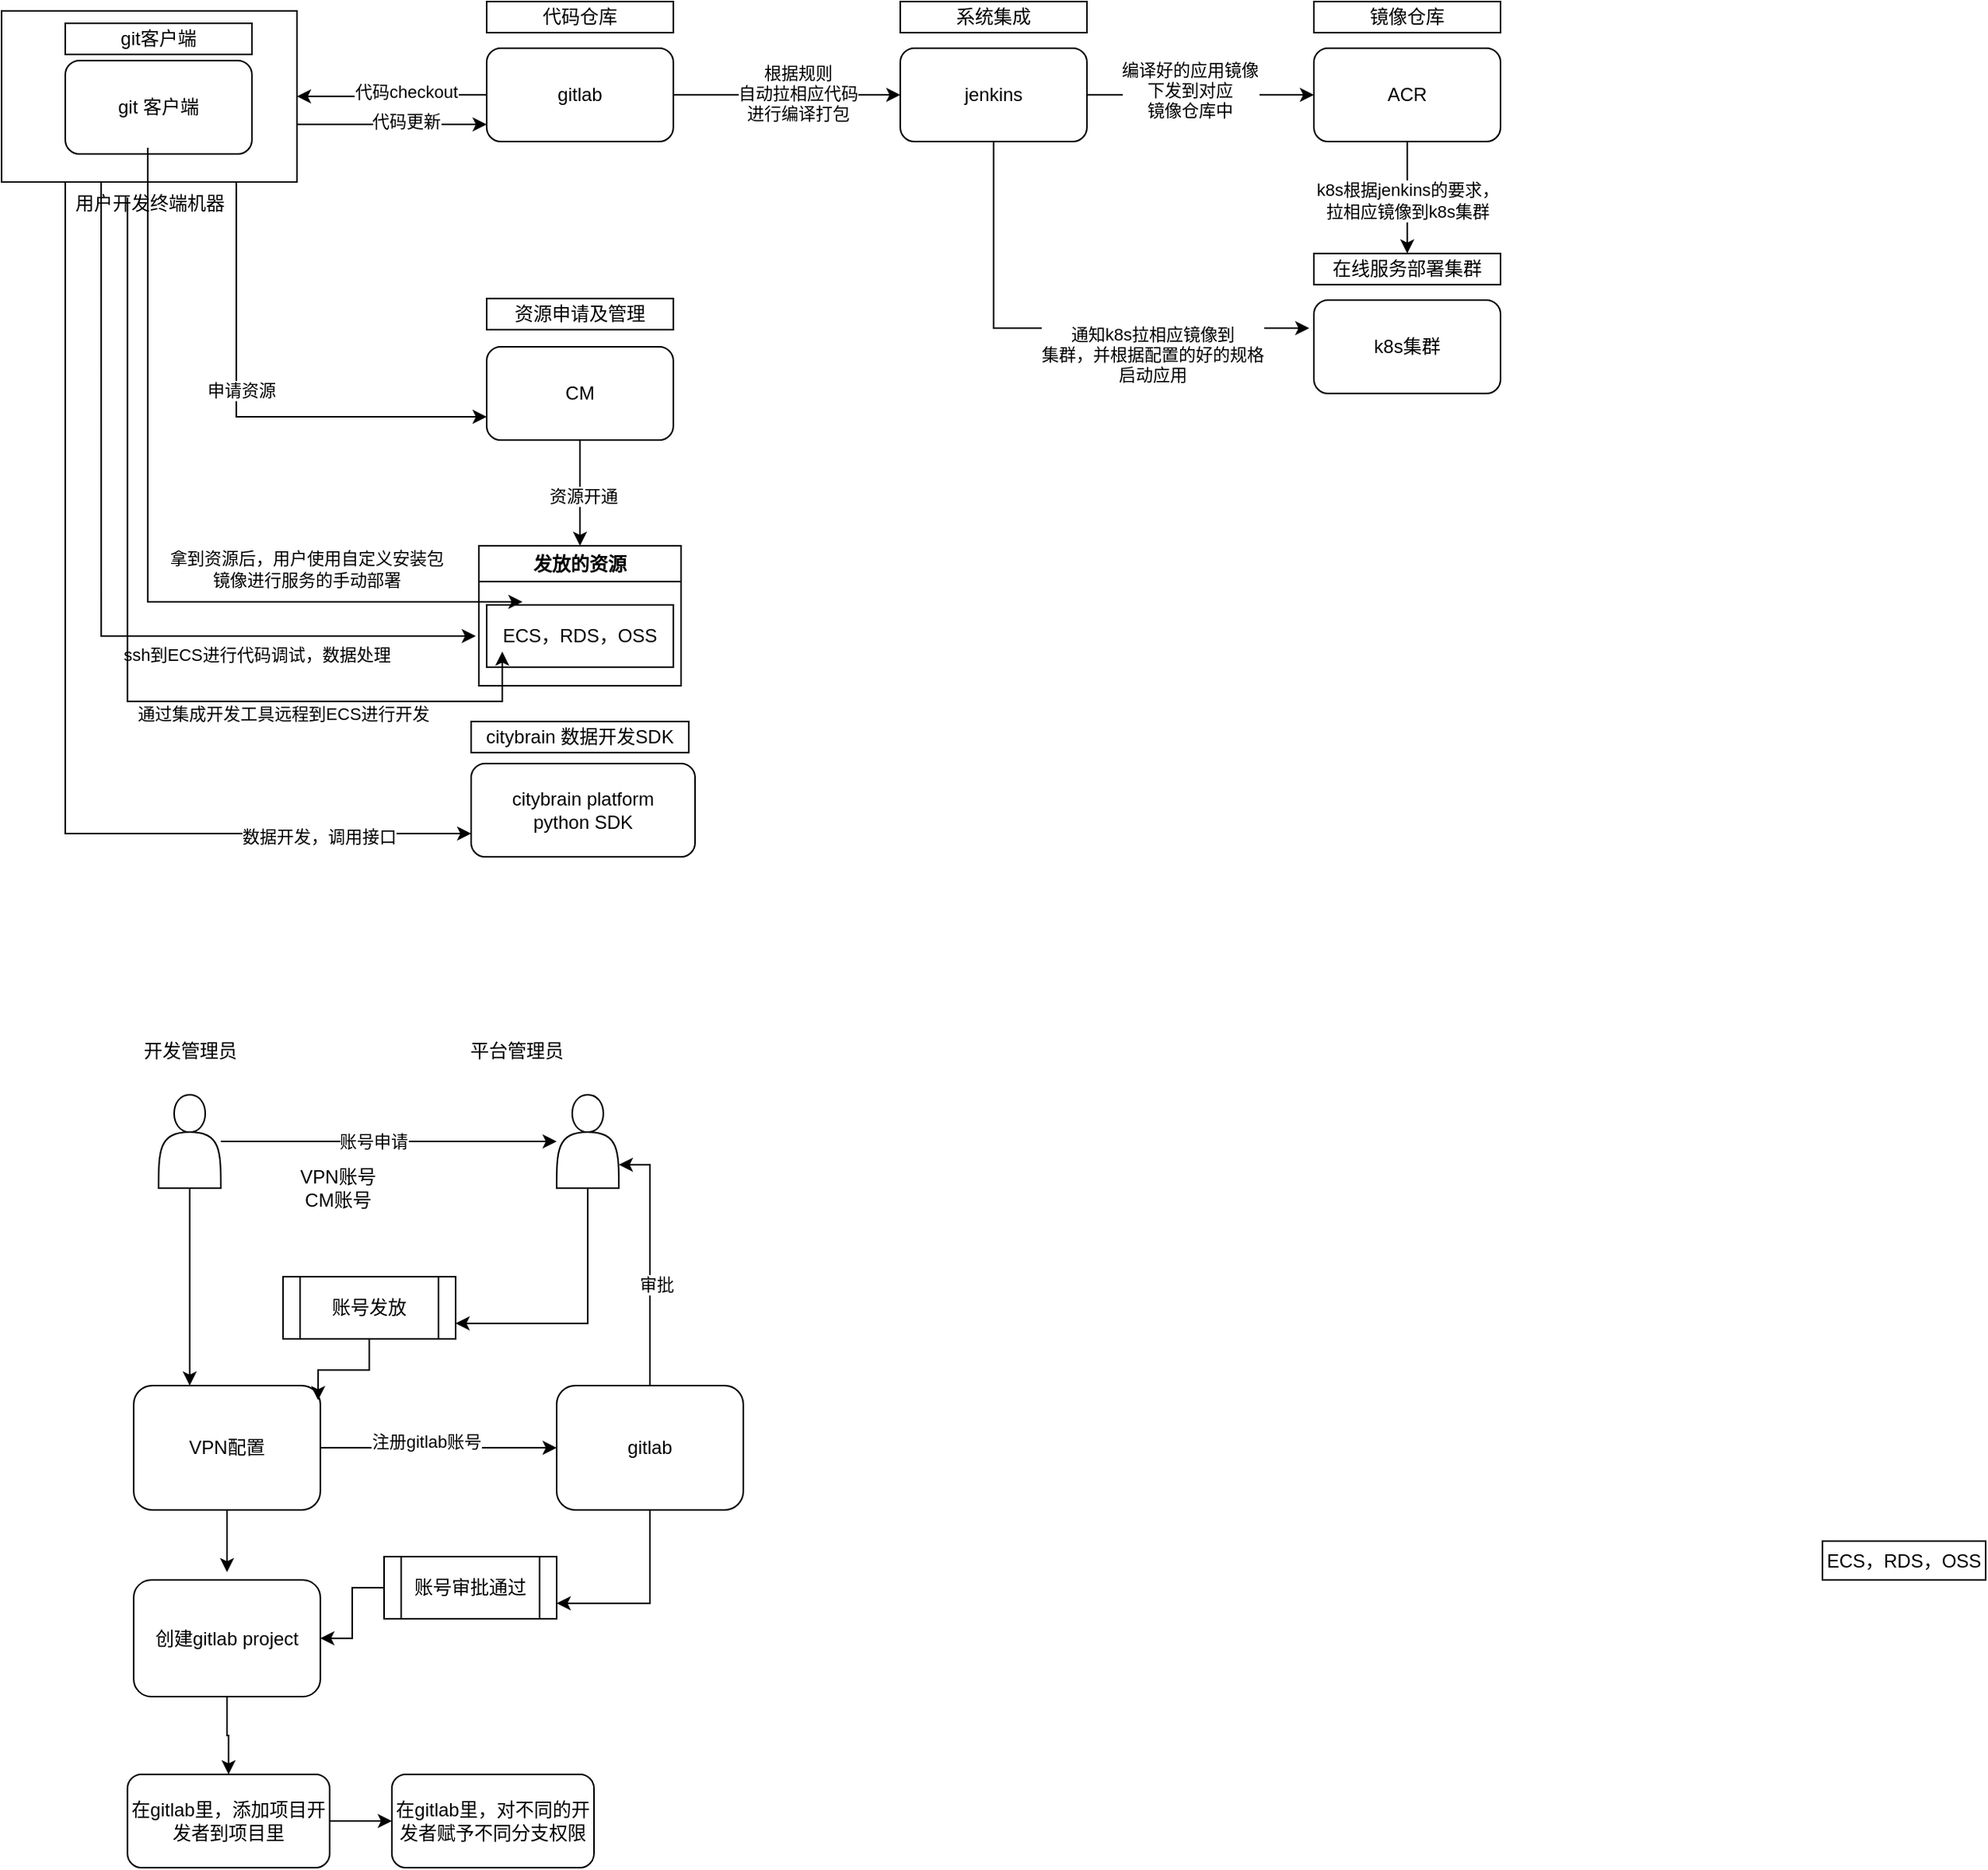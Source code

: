 <mxfile version="22.1.8" type="github">
  <diagram name="第 1 页" id="IHF5-MnVfziSvlJcvq6w">
    <mxGraphModel dx="1115" dy="608" grid="1" gridSize="10" guides="1" tooltips="1" connect="1" arrows="1" fold="1" page="1" pageScale="1" pageWidth="1169" pageHeight="827" math="0" shadow="0">
      <root>
        <mxCell id="0" />
        <mxCell id="1" parent="0" />
        <mxCell id="IRgwDZgw4Co34BkoaDT--37" value="发放的资源" style="swimlane;whiteSpace=wrap;html=1;" vertex="1" parent="1">
          <mxGeometry x="386" y="560" width="130" height="90" as="geometry" />
        </mxCell>
        <mxCell id="IRgwDZgw4Co34BkoaDT--30" style="edgeStyle=orthogonalEdgeStyle;rounded=0;orthogonalLoop=1;jettySize=auto;html=1;entryX=0;entryY=0.75;entryDx=0;entryDy=0;" edge="1" parent="1" source="IRgwDZgw4Co34BkoaDT--29" target="IRgwDZgw4Co34BkoaDT--4">
          <mxGeometry relative="1" as="geometry">
            <mxPoint x="200" y="320" as="targetPoint" />
            <Array as="points">
              <mxPoint x="230" y="477" />
            </Array>
          </mxGeometry>
        </mxCell>
        <mxCell id="IRgwDZgw4Co34BkoaDT--31" value="申请资源" style="edgeLabel;html=1;align=center;verticalAlign=middle;resizable=0;points=[];" vertex="1" connectable="0" parent="IRgwDZgw4Co34BkoaDT--30">
          <mxGeometry x="-0.142" y="3" relative="1" as="geometry">
            <mxPoint as="offset" />
          </mxGeometry>
        </mxCell>
        <mxCell id="IRgwDZgw4Co34BkoaDT--34" style="edgeStyle=orthogonalEdgeStyle;rounded=0;orthogonalLoop=1;jettySize=auto;html=1;entryX=0;entryY=0.75;entryDx=0;entryDy=0;" edge="1" parent="1">
          <mxGeometry relative="1" as="geometry">
            <mxPoint x="269" y="289" as="sourcePoint" />
            <mxPoint x="391.0" y="289" as="targetPoint" />
            <Array as="points">
              <mxPoint x="300" y="289" />
              <mxPoint x="300" y="289" />
            </Array>
          </mxGeometry>
        </mxCell>
        <mxCell id="IRgwDZgw4Co34BkoaDT--35" value="代码更新" style="edgeLabel;html=1;align=center;verticalAlign=middle;resizable=0;points=[];" vertex="1" connectable="0" parent="IRgwDZgw4Co34BkoaDT--34">
          <mxGeometry x="0.143" y="2" relative="1" as="geometry">
            <mxPoint as="offset" />
          </mxGeometry>
        </mxCell>
        <mxCell id="IRgwDZgw4Co34BkoaDT--43" style="edgeStyle=orthogonalEdgeStyle;rounded=0;orthogonalLoop=1;jettySize=auto;html=1;entryX=0;entryY=0.5;entryDx=0;entryDy=0;" edge="1" parent="1">
          <mxGeometry relative="1" as="geometry">
            <mxPoint x="143.059" y="326" as="sourcePoint" />
            <mxPoint x="384" y="618" as="targetPoint" />
            <Array as="points">
              <mxPoint x="143" y="618" />
            </Array>
          </mxGeometry>
        </mxCell>
        <mxCell id="IRgwDZgw4Co34BkoaDT--44" value="ssh到ECS进行代码调试，数据处理" style="edgeLabel;html=1;align=center;verticalAlign=middle;resizable=0;points=[];" vertex="1" connectable="0" parent="IRgwDZgw4Co34BkoaDT--43">
          <mxGeometry x="0.322" y="-5" relative="1" as="geometry">
            <mxPoint x="40" y="7" as="offset" />
          </mxGeometry>
        </mxCell>
        <mxCell id="IRgwDZgw4Co34BkoaDT--49" style="edgeStyle=orthogonalEdgeStyle;rounded=0;orthogonalLoop=1;jettySize=auto;html=1;entryX=0;entryY=0.75;entryDx=0;entryDy=0;" edge="1" parent="1" source="IRgwDZgw4Co34BkoaDT--29" target="IRgwDZgw4Co34BkoaDT--47">
          <mxGeometry relative="1" as="geometry">
            <Array as="points">
              <mxPoint x="120" y="745" />
            </Array>
          </mxGeometry>
        </mxCell>
        <mxCell id="IRgwDZgw4Co34BkoaDT--50" value="数据开发，调用接口" style="edgeLabel;html=1;align=center;verticalAlign=middle;resizable=0;points=[];" vertex="1" connectable="0" parent="IRgwDZgw4Co34BkoaDT--49">
          <mxGeometry x="0.782" y="-2" relative="1" as="geometry">
            <mxPoint x="-24" as="offset" />
          </mxGeometry>
        </mxCell>
        <mxCell id="IRgwDZgw4Co34BkoaDT--29" value="用户开发终端机器" style="verticalLabelPosition=bottom;verticalAlign=top;html=1;shape=mxgraph.basic.rect;fillColor2=none;strokeWidth=1;size=20;indent=5;" vertex="1" parent="1">
          <mxGeometry x="79" y="216" width="190" height="110" as="geometry" />
        </mxCell>
        <mxCell id="IRgwDZgw4Co34BkoaDT--2" value="资源申请及管理" style="rounded=0;whiteSpace=wrap;html=1;" vertex="1" parent="1">
          <mxGeometry x="391" y="401" width="120" height="20" as="geometry" />
        </mxCell>
        <mxCell id="IRgwDZgw4Co34BkoaDT--15" style="edgeStyle=orthogonalEdgeStyle;rounded=0;orthogonalLoop=1;jettySize=auto;html=1;entryX=0;entryY=0.5;entryDx=0;entryDy=0;" edge="1" parent="1" source="IRgwDZgw4Co34BkoaDT--3" target="IRgwDZgw4Co34BkoaDT--6">
          <mxGeometry relative="1" as="geometry" />
        </mxCell>
        <mxCell id="IRgwDZgw4Co34BkoaDT--16" value="根据规则&lt;br&gt;自动拉相应代码&lt;br&gt;进行编译打包" style="edgeLabel;html=1;align=center;verticalAlign=middle;resizable=0;points=[];" vertex="1" connectable="0" parent="IRgwDZgw4Co34BkoaDT--15">
          <mxGeometry x="0.091" y="1" relative="1" as="geometry">
            <mxPoint as="offset" />
          </mxGeometry>
        </mxCell>
        <mxCell id="IRgwDZgw4Co34BkoaDT--32" style="edgeStyle=orthogonalEdgeStyle;rounded=0;orthogonalLoop=1;jettySize=auto;html=1;" edge="1" parent="1" source="IRgwDZgw4Co34BkoaDT--3" target="IRgwDZgw4Co34BkoaDT--29">
          <mxGeometry relative="1" as="geometry" />
        </mxCell>
        <mxCell id="IRgwDZgw4Co34BkoaDT--33" value="代码checkout" style="edgeLabel;html=1;align=center;verticalAlign=middle;resizable=0;points=[];" vertex="1" connectable="0" parent="IRgwDZgw4Co34BkoaDT--32">
          <mxGeometry x="-0.328" y="3" relative="1" as="geometry">
            <mxPoint x="-11" y="-5" as="offset" />
          </mxGeometry>
        </mxCell>
        <mxCell id="IRgwDZgw4Co34BkoaDT--3" value="gitlab" style="rounded=1;whiteSpace=wrap;html=1;" vertex="1" parent="1">
          <mxGeometry x="391" y="240" width="120" height="60" as="geometry" />
        </mxCell>
        <mxCell id="IRgwDZgw4Co34BkoaDT--41" style="edgeStyle=orthogonalEdgeStyle;rounded=0;orthogonalLoop=1;jettySize=auto;html=1;entryX=0.5;entryY=0;entryDx=0;entryDy=0;" edge="1" parent="1" source="IRgwDZgw4Co34BkoaDT--4" target="IRgwDZgw4Co34BkoaDT--37">
          <mxGeometry relative="1" as="geometry" />
        </mxCell>
        <mxCell id="IRgwDZgw4Co34BkoaDT--42" value="资源开通" style="edgeLabel;html=1;align=center;verticalAlign=middle;resizable=0;points=[];" vertex="1" connectable="0" parent="IRgwDZgw4Co34BkoaDT--41">
          <mxGeometry x="0.095" y="2" relative="1" as="geometry">
            <mxPoint y="-1" as="offset" />
          </mxGeometry>
        </mxCell>
        <mxCell id="IRgwDZgw4Co34BkoaDT--4" value="CM" style="rounded=1;whiteSpace=wrap;html=1;" vertex="1" parent="1">
          <mxGeometry x="391" y="432" width="120" height="60" as="geometry" />
        </mxCell>
        <mxCell id="IRgwDZgw4Co34BkoaDT--5" value="代码仓库" style="rounded=0;whiteSpace=wrap;html=1;" vertex="1" parent="1">
          <mxGeometry x="391" y="210" width="120" height="20" as="geometry" />
        </mxCell>
        <mxCell id="IRgwDZgw4Co34BkoaDT--17" style="edgeStyle=orthogonalEdgeStyle;rounded=0;orthogonalLoop=1;jettySize=auto;html=1;entryX=0;entryY=0.5;entryDx=0;entryDy=0;" edge="1" parent="1" source="IRgwDZgw4Co34BkoaDT--6" target="IRgwDZgw4Co34BkoaDT--8">
          <mxGeometry relative="1" as="geometry" />
        </mxCell>
        <mxCell id="IRgwDZgw4Co34BkoaDT--18" value="编译好的应用镜像&lt;br&gt;下发到对应&lt;br&gt;镜像仓库中" style="edgeLabel;html=1;align=center;verticalAlign=middle;resizable=0;points=[];" vertex="1" connectable="0" parent="IRgwDZgw4Co34BkoaDT--17">
          <mxGeometry x="-0.104" y="3" relative="1" as="geometry">
            <mxPoint as="offset" />
          </mxGeometry>
        </mxCell>
        <mxCell id="IRgwDZgw4Co34BkoaDT--19" style="edgeStyle=orthogonalEdgeStyle;rounded=0;orthogonalLoop=1;jettySize=auto;html=1;" edge="1" parent="1" source="IRgwDZgw4Co34BkoaDT--6">
          <mxGeometry relative="1" as="geometry">
            <mxPoint x="920" y="420" as="targetPoint" />
            <Array as="points">
              <mxPoint x="717" y="420" />
              <mxPoint x="911" y="420" />
            </Array>
          </mxGeometry>
        </mxCell>
        <mxCell id="IRgwDZgw4Co34BkoaDT--20" value="通知k8s拉相应镜像到&lt;br&gt;集群，并根据配置的好的规格&lt;br&gt;启动应用" style="edgeLabel;html=1;align=center;verticalAlign=middle;resizable=0;points=[];" vertex="1" connectable="0" parent="IRgwDZgw4Co34BkoaDT--19">
          <mxGeometry x="0.375" y="-2" relative="1" as="geometry">
            <mxPoint y="15" as="offset" />
          </mxGeometry>
        </mxCell>
        <mxCell id="IRgwDZgw4Co34BkoaDT--6" value="jenkins" style="rounded=1;whiteSpace=wrap;html=1;" vertex="1" parent="1">
          <mxGeometry x="657" y="240" width="120" height="60" as="geometry" />
        </mxCell>
        <mxCell id="IRgwDZgw4Co34BkoaDT--21" style="edgeStyle=orthogonalEdgeStyle;rounded=0;orthogonalLoop=1;jettySize=auto;html=1;entryX=0.5;entryY=0;entryDx=0;entryDy=0;" edge="1" parent="1" source="IRgwDZgw4Co34BkoaDT--8" target="IRgwDZgw4Co34BkoaDT--13">
          <mxGeometry relative="1" as="geometry" />
        </mxCell>
        <mxCell id="IRgwDZgw4Co34BkoaDT--22" value="k8s根据jenkins的要求，&lt;br&gt;拉相应镜像到k8s集群" style="edgeLabel;html=1;align=center;verticalAlign=middle;resizable=0;points=[];" vertex="1" connectable="0" parent="IRgwDZgw4Co34BkoaDT--21">
          <mxGeometry x="0.053" relative="1" as="geometry">
            <mxPoint as="offset" />
          </mxGeometry>
        </mxCell>
        <mxCell id="IRgwDZgw4Co34BkoaDT--8" value="ACR" style="rounded=1;whiteSpace=wrap;html=1;" vertex="1" parent="1">
          <mxGeometry x="923" y="240" width="120" height="60" as="geometry" />
        </mxCell>
        <mxCell id="IRgwDZgw4Co34BkoaDT--9" value="k8s集群" style="rounded=1;whiteSpace=wrap;html=1;" vertex="1" parent="1">
          <mxGeometry x="923" y="402" width="120" height="60" as="geometry" />
        </mxCell>
        <mxCell id="IRgwDZgw4Co34BkoaDT--10" value="git 客户端" style="rounded=1;whiteSpace=wrap;html=1;" vertex="1" parent="1">
          <mxGeometry x="120" y="248" width="120" height="60" as="geometry" />
        </mxCell>
        <mxCell id="IRgwDZgw4Co34BkoaDT--11" value="系统集成" style="rounded=0;whiteSpace=wrap;html=1;" vertex="1" parent="1">
          <mxGeometry x="657" y="210" width="120" height="20" as="geometry" />
        </mxCell>
        <mxCell id="IRgwDZgw4Co34BkoaDT--12" value="镜像仓库" style="rounded=0;whiteSpace=wrap;html=1;" vertex="1" parent="1">
          <mxGeometry x="923" y="210" width="120" height="20" as="geometry" />
        </mxCell>
        <mxCell id="IRgwDZgw4Co34BkoaDT--13" value="在线服务部署集群" style="rounded=0;whiteSpace=wrap;html=1;" vertex="1" parent="1">
          <mxGeometry x="923" y="372" width="120" height="20" as="geometry" />
        </mxCell>
        <mxCell id="IRgwDZgw4Co34BkoaDT--14" value="git客户端" style="rounded=0;whiteSpace=wrap;html=1;" vertex="1" parent="1">
          <mxGeometry x="120" y="224" width="120" height="20" as="geometry" />
        </mxCell>
        <mxCell id="IRgwDZgw4Co34BkoaDT--39" value="ECS，RDS，OSS" style="rounded=0;whiteSpace=wrap;html=1;" vertex="1" parent="1">
          <mxGeometry x="1250" y="1200" width="105" height="25" as="geometry" />
        </mxCell>
        <mxCell id="IRgwDZgw4Co34BkoaDT--40" value="ECS，RDS，OSS" style="rounded=0;whiteSpace=wrap;html=1;" vertex="1" parent="1">
          <mxGeometry x="391" y="598" width="120" height="40" as="geometry" />
        </mxCell>
        <mxCell id="IRgwDZgw4Co34BkoaDT--47" value="citybrain platform&lt;br&gt;python SDK" style="rounded=1;whiteSpace=wrap;html=1;" vertex="1" parent="1">
          <mxGeometry x="381" y="700" width="144" height="60" as="geometry" />
        </mxCell>
        <mxCell id="IRgwDZgw4Co34BkoaDT--48" value="citybrain 数据开发SDK" style="rounded=0;whiteSpace=wrap;html=1;" vertex="1" parent="1">
          <mxGeometry x="381" y="673" width="140" height="20" as="geometry" />
        </mxCell>
        <mxCell id="IRgwDZgw4Co34BkoaDT--52" style="edgeStyle=orthogonalEdgeStyle;rounded=0;orthogonalLoop=1;jettySize=auto;html=1;entryX=0;entryY=0.5;entryDx=0;entryDy=0;" edge="1" parent="1">
          <mxGeometry relative="1" as="geometry">
            <mxPoint x="160" y="336" as="sourcePoint" />
            <mxPoint x="401" y="628" as="targetPoint" />
            <Array as="points">
              <mxPoint x="160" y="660" />
              <mxPoint x="401" y="660" />
            </Array>
          </mxGeometry>
        </mxCell>
        <mxCell id="IRgwDZgw4Co34BkoaDT--53" value="通过集成开发工具远程到ECS进行开发" style="edgeLabel;html=1;align=center;verticalAlign=middle;resizable=0;points=[];" vertex="1" connectable="0" parent="IRgwDZgw4Co34BkoaDT--52">
          <mxGeometry x="0.322" y="-5" relative="1" as="geometry">
            <mxPoint x="29" y="3" as="offset" />
          </mxGeometry>
        </mxCell>
        <mxCell id="IRgwDZgw4Co34BkoaDT--56" style="edgeStyle=orthogonalEdgeStyle;rounded=0;orthogonalLoop=1;jettySize=auto;html=1;entryX=0;entryY=0.5;entryDx=0;entryDy=0;" edge="1" parent="1">
          <mxGeometry relative="1" as="geometry">
            <mxPoint x="173" y="304" as="sourcePoint" />
            <mxPoint x="414" y="596" as="targetPoint" />
            <Array as="points">
              <mxPoint x="173" y="596" />
            </Array>
          </mxGeometry>
        </mxCell>
        <mxCell id="IRgwDZgw4Co34BkoaDT--57" value="拿到资源后，用户使用自定义安装包&lt;br&gt;镜像进行服务的手动部署" style="edgeLabel;html=1;align=center;verticalAlign=middle;resizable=0;points=[];" vertex="1" connectable="0" parent="IRgwDZgw4Co34BkoaDT--56">
          <mxGeometry x="0.322" y="-5" relative="1" as="geometry">
            <mxPoint x="41" y="-26" as="offset" />
          </mxGeometry>
        </mxCell>
        <mxCell id="IRgwDZgw4Co34BkoaDT--64" style="edgeStyle=orthogonalEdgeStyle;rounded=0;orthogonalLoop=1;jettySize=auto;html=1;" edge="1" parent="1" source="IRgwDZgw4Co34BkoaDT--58" target="IRgwDZgw4Co34BkoaDT--62">
          <mxGeometry relative="1" as="geometry" />
        </mxCell>
        <mxCell id="IRgwDZgw4Co34BkoaDT--65" value="账号申请" style="edgeLabel;html=1;align=center;verticalAlign=middle;resizable=0;points=[];" vertex="1" connectable="0" parent="IRgwDZgw4Co34BkoaDT--64">
          <mxGeometry x="-0.092" relative="1" as="geometry">
            <mxPoint as="offset" />
          </mxGeometry>
        </mxCell>
        <mxCell id="IRgwDZgw4Co34BkoaDT--72" style="edgeStyle=orthogonalEdgeStyle;rounded=0;orthogonalLoop=1;jettySize=auto;html=1;" edge="1" parent="1" source="IRgwDZgw4Co34BkoaDT--58" target="IRgwDZgw4Co34BkoaDT--71">
          <mxGeometry relative="1" as="geometry">
            <Array as="points">
              <mxPoint x="200" y="1070" />
              <mxPoint x="200" y="1070" />
            </Array>
          </mxGeometry>
        </mxCell>
        <mxCell id="IRgwDZgw4Co34BkoaDT--58" value="" style="shape=actor;whiteSpace=wrap;html=1;" vertex="1" parent="1">
          <mxGeometry x="180" y="913" width="40" height="60" as="geometry" />
        </mxCell>
        <mxCell id="IRgwDZgw4Co34BkoaDT--60" value="开发管理员" style="text;html=1;align=center;verticalAlign=middle;resizable=0;points=[];autosize=1;strokeColor=none;fillColor=none;" vertex="1" parent="1">
          <mxGeometry x="160" y="870" width="80" height="30" as="geometry" />
        </mxCell>
        <mxCell id="IRgwDZgw4Co34BkoaDT--70" style="edgeStyle=orthogonalEdgeStyle;rounded=0;orthogonalLoop=1;jettySize=auto;html=1;entryX=1;entryY=0.75;entryDx=0;entryDy=0;" edge="1" parent="1" source="IRgwDZgw4Co34BkoaDT--62" target="IRgwDZgw4Co34BkoaDT--68">
          <mxGeometry relative="1" as="geometry">
            <Array as="points">
              <mxPoint x="456" y="1060" />
            </Array>
          </mxGeometry>
        </mxCell>
        <mxCell id="IRgwDZgw4Co34BkoaDT--62" value="" style="shape=actor;whiteSpace=wrap;html=1;" vertex="1" parent="1">
          <mxGeometry x="436" y="913" width="40" height="60" as="geometry" />
        </mxCell>
        <mxCell id="IRgwDZgw4Co34BkoaDT--63" value="平台管理员" style="text;html=1;align=center;verticalAlign=middle;resizable=0;points=[];autosize=1;strokeColor=none;fillColor=none;" vertex="1" parent="1">
          <mxGeometry x="370" y="870" width="80" height="30" as="geometry" />
        </mxCell>
        <mxCell id="IRgwDZgw4Co34BkoaDT--66" value="VPN账号&lt;br&gt;CM账号&lt;br&gt;" style="text;html=1;align=center;verticalAlign=middle;resizable=0;points=[];autosize=1;strokeColor=none;fillColor=none;" vertex="1" parent="1">
          <mxGeometry x="260" y="953" width="70" height="40" as="geometry" />
        </mxCell>
        <mxCell id="IRgwDZgw4Co34BkoaDT--68" value="账号发放" style="shape=process;whiteSpace=wrap;html=1;backgroundOutline=1;" vertex="1" parent="1">
          <mxGeometry x="260" y="1030" width="111" height="40" as="geometry" />
        </mxCell>
        <mxCell id="IRgwDZgw4Co34BkoaDT--78" style="edgeStyle=orthogonalEdgeStyle;rounded=0;orthogonalLoop=1;jettySize=auto;html=1;" edge="1" parent="1" source="IRgwDZgw4Co34BkoaDT--71" target="IRgwDZgw4Co34BkoaDT--75">
          <mxGeometry relative="1" as="geometry" />
        </mxCell>
        <mxCell id="IRgwDZgw4Co34BkoaDT--79" value="注册gitlab账号" style="edgeLabel;html=1;align=center;verticalAlign=middle;resizable=0;points=[];" vertex="1" connectable="0" parent="IRgwDZgw4Co34BkoaDT--78">
          <mxGeometry x="-0.106" y="4" relative="1" as="geometry">
            <mxPoint as="offset" />
          </mxGeometry>
        </mxCell>
        <mxCell id="IRgwDZgw4Co34BkoaDT--83" style="edgeStyle=orthogonalEdgeStyle;rounded=0;orthogonalLoop=1;jettySize=auto;html=1;" edge="1" parent="1" source="IRgwDZgw4Co34BkoaDT--71">
          <mxGeometry relative="1" as="geometry">
            <mxPoint x="224.0" y="1220" as="targetPoint" />
          </mxGeometry>
        </mxCell>
        <mxCell id="IRgwDZgw4Co34BkoaDT--71" value="VPN配置" style="rounded=1;whiteSpace=wrap;html=1;" vertex="1" parent="1">
          <mxGeometry x="164" y="1100" width="120" height="80" as="geometry" />
        </mxCell>
        <mxCell id="IRgwDZgw4Co34BkoaDT--80" style="edgeStyle=orthogonalEdgeStyle;rounded=0;orthogonalLoop=1;jettySize=auto;html=1;entryX=1;entryY=0.75;entryDx=0;entryDy=0;" edge="1" parent="1" source="IRgwDZgw4Co34BkoaDT--75" target="IRgwDZgw4Co34BkoaDT--62">
          <mxGeometry relative="1" as="geometry" />
        </mxCell>
        <mxCell id="IRgwDZgw4Co34BkoaDT--81" value="审批" style="edgeLabel;html=1;align=center;verticalAlign=middle;resizable=0;points=[];" vertex="1" connectable="0" parent="IRgwDZgw4Co34BkoaDT--80">
          <mxGeometry x="-0.196" y="-4" relative="1" as="geometry">
            <mxPoint as="offset" />
          </mxGeometry>
        </mxCell>
        <mxCell id="IRgwDZgw4Co34BkoaDT--85" style="edgeStyle=orthogonalEdgeStyle;rounded=0;orthogonalLoop=1;jettySize=auto;html=1;entryX=1;entryY=0.75;entryDx=0;entryDy=0;" edge="1" parent="1" source="IRgwDZgw4Co34BkoaDT--75" target="IRgwDZgw4Co34BkoaDT--84">
          <mxGeometry relative="1" as="geometry" />
        </mxCell>
        <mxCell id="IRgwDZgw4Co34BkoaDT--75" value="gitlab" style="rounded=1;whiteSpace=wrap;html=1;" vertex="1" parent="1">
          <mxGeometry x="436" y="1100" width="120" height="80" as="geometry" />
        </mxCell>
        <mxCell id="IRgwDZgw4Co34BkoaDT--77" style="edgeStyle=orthogonalEdgeStyle;rounded=0;orthogonalLoop=1;jettySize=auto;html=1;entryX=0.988;entryY=0.117;entryDx=0;entryDy=0;entryPerimeter=0;" edge="1" parent="1" source="IRgwDZgw4Co34BkoaDT--68" target="IRgwDZgw4Co34BkoaDT--71">
          <mxGeometry relative="1" as="geometry" />
        </mxCell>
        <mxCell id="IRgwDZgw4Co34BkoaDT--88" style="edgeStyle=orthogonalEdgeStyle;rounded=0;orthogonalLoop=1;jettySize=auto;html=1;entryX=0.5;entryY=0;entryDx=0;entryDy=0;" edge="1" parent="1" source="IRgwDZgw4Co34BkoaDT--82" target="IRgwDZgw4Co34BkoaDT--87">
          <mxGeometry relative="1" as="geometry" />
        </mxCell>
        <mxCell id="IRgwDZgw4Co34BkoaDT--82" value="创建gitlab project" style="rounded=1;whiteSpace=wrap;html=1;" vertex="1" parent="1">
          <mxGeometry x="164" y="1225" width="120" height="75" as="geometry" />
        </mxCell>
        <mxCell id="IRgwDZgw4Co34BkoaDT--86" style="edgeStyle=orthogonalEdgeStyle;rounded=0;orthogonalLoop=1;jettySize=auto;html=1;entryX=1;entryY=0.5;entryDx=0;entryDy=0;" edge="1" parent="1" source="IRgwDZgw4Co34BkoaDT--84" target="IRgwDZgw4Co34BkoaDT--82">
          <mxGeometry relative="1" as="geometry" />
        </mxCell>
        <mxCell id="IRgwDZgw4Co34BkoaDT--84" value="账号审批通过" style="shape=process;whiteSpace=wrap;html=1;backgroundOutline=1;" vertex="1" parent="1">
          <mxGeometry x="325" y="1210" width="111" height="40" as="geometry" />
        </mxCell>
        <mxCell id="IRgwDZgw4Co34BkoaDT--90" style="edgeStyle=orthogonalEdgeStyle;rounded=0;orthogonalLoop=1;jettySize=auto;html=1;entryX=0;entryY=0.5;entryDx=0;entryDy=0;" edge="1" parent="1" source="IRgwDZgw4Co34BkoaDT--87" target="IRgwDZgw4Co34BkoaDT--89">
          <mxGeometry relative="1" as="geometry" />
        </mxCell>
        <mxCell id="IRgwDZgw4Co34BkoaDT--87" value="在gitlab里，添加项目开发者到项目里" style="rounded=1;whiteSpace=wrap;html=1;" vertex="1" parent="1">
          <mxGeometry x="160" y="1350" width="130" height="60" as="geometry" />
        </mxCell>
        <mxCell id="IRgwDZgw4Co34BkoaDT--89" value="在gitlab里，对不同的开发者赋予不同分支权限" style="rounded=1;whiteSpace=wrap;html=1;" vertex="1" parent="1">
          <mxGeometry x="330" y="1350" width="130" height="60" as="geometry" />
        </mxCell>
      </root>
    </mxGraphModel>
  </diagram>
</mxfile>
